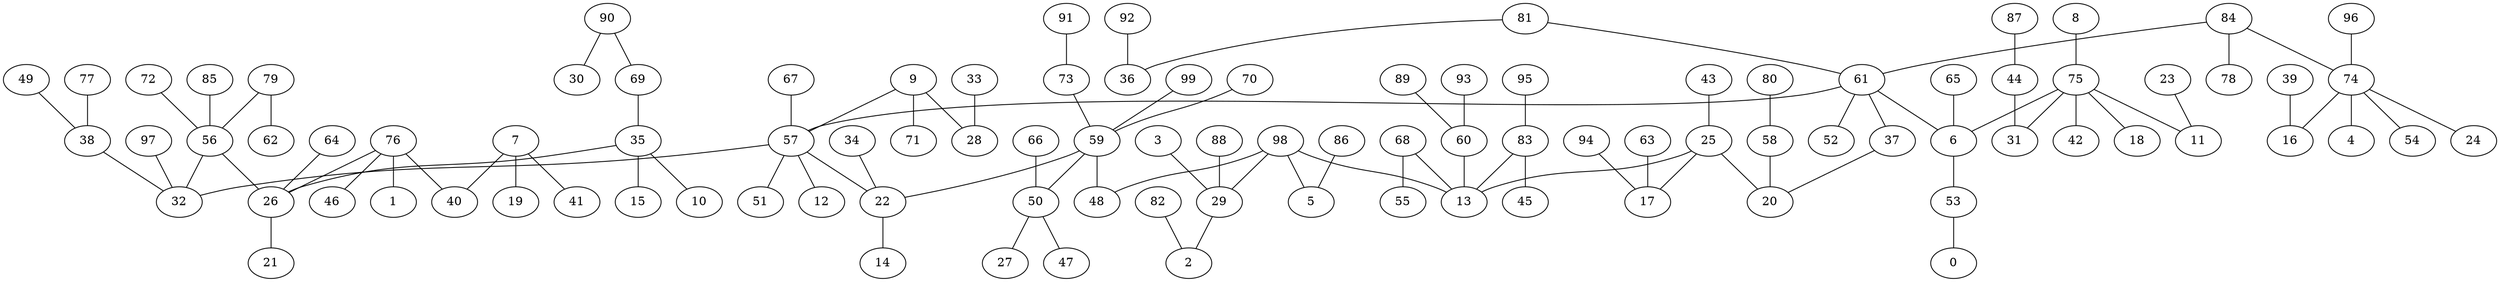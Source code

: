 digraph GG_graph {

subgraph G_graph {
edge [color = black]
"49" -> "38" [dir = none]
"91" -> "73" [dir = none]
"39" -> "16" [dir = none]
"77" -> "38" [dir = none]
"94" -> "17" [dir = none]
"63" -> "17" [dir = none]
"3" -> "29" [dir = none]
"68" -> "55" [dir = none]
"68" -> "13" [dir = none]
"87" -> "44" [dir = none]
"73" -> "59" [dir = none]
"72" -> "56" [dir = none]
"37" -> "20" [dir = none]
"80" -> "58" [dir = none]
"53" -> "0" [dir = none]
"82" -> "2" [dir = none]
"89" -> "60" [dir = none]
"93" -> "60" [dir = none]
"92" -> "36" [dir = none]
"99" -> "59" [dir = none]
"29" -> "2" [dir = none]
"25" -> "17" [dir = none]
"25" -> "20" [dir = none]
"25" -> "13" [dir = none]
"56" -> "26" [dir = none]
"56" -> "32" [dir = none]
"79" -> "62" [dir = none]
"79" -> "56" [dir = none]
"35" -> "15" [dir = none]
"35" -> "10" [dir = none]
"35" -> "26" [dir = none]
"8" -> "75" [dir = none]
"83" -> "45" [dir = none]
"83" -> "13" [dir = none]
"64" -> "26" [dir = none]
"34" -> "22" [dir = none]
"90" -> "30" [dir = none]
"90" -> "69" [dir = none]
"9" -> "71" [dir = none]
"9" -> "28" [dir = none]
"9" -> "57" [dir = none]
"75" -> "31" [dir = none]
"75" -> "42" [dir = none]
"75" -> "11" [dir = none]
"75" -> "18" [dir = none]
"75" -> "6" [dir = none]
"59" -> "50" [dir = none]
"59" -> "48" [dir = none]
"59" -> "22" [dir = none]
"50" -> "27" [dir = none]
"50" -> "47" [dir = none]
"67" -> "57" [dir = none]
"95" -> "83" [dir = none]
"69" -> "35" [dir = none]
"81" -> "36" [dir = none]
"81" -> "61" [dir = none]
"61" -> "6" [dir = none]
"61" -> "52" [dir = none]
"61" -> "57" [dir = none]
"38" -> "32" [dir = none]
"98" -> "5" [dir = none]
"98" -> "29" [dir = none]
"98" -> "13" [dir = none]
"98" -> "48" [dir = none]
"96" -> "74" [dir = none]
"43" -> "25" [dir = none]
"22" -> "14" [dir = none]
"85" -> "56" [dir = none]
"26" -> "21" [dir = none]
"23" -> "11" [dir = none]
"60" -> "13" [dir = none]
"74" -> "4" [dir = none]
"74" -> "16" [dir = none]
"74" -> "54" [dir = none]
"74" -> "24" [dir = none]
"6" -> "53" [dir = none]
"33" -> "28" [dir = none]
"76" -> "46" [dir = none]
"76" -> "40" [dir = none]
"76" -> "1" [dir = none]
"76" -> "26" [dir = none]
"57" -> "51" [dir = none]
"57" -> "12" [dir = none]
"57" -> "32" [dir = none]
"57" -> "22" [dir = none]
"97" -> "32" [dir = none]
"70" -> "59" [dir = none]
"66" -> "50" [dir = none]
"84" -> "78" [dir = none]
"84" -> "74" [dir = none]
"84" -> "61" [dir = none]
"58" -> "20" [dir = none]
"65" -> "6" [dir = none]
"7" -> "19" [dir = none]
"7" -> "41" [dir = none]
"7" -> "40" [dir = none]
"44" -> "31" [dir = none]
"86" -> "5" [dir = none]
"88" -> "29" [dir = none]
"61" -> "37" [dir = none]
}

}
